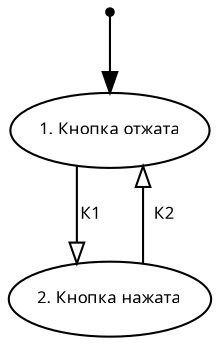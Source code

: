 digraph G {
    fontname = "Tahoma"
    fontsize = 8
    splines = ortho

    node [
        fontname = "Tahoma"
        fontsize = 8
    ]

    edge [
        fontname = "Tahoma"
        fontsize = 8
    ]

    point [shape = "point"]

    S1 [label = "1. Кнопка отжата"];
    S2 [label = "2. Кнопка нажата"];

    point -> S1
    S1 -> S2 [label = "   К1 ", arrowhead="onormal"];
    S2 -> S1 [label = "К2 ", arrowhead="onormal"];
}